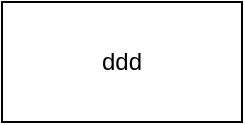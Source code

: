 <mxfile version="20.8.11" type="github"><diagram name="Page-1" id="gGKjnf9R0GFVCIic3Ptb"><mxGraphModel dx="1434" dy="795" grid="1" gridSize="10" guides="1" tooltips="1" connect="1" arrows="1" fold="1" page="1" pageScale="1" pageWidth="827" pageHeight="1169" math="0" shadow="0"><root><mxCell id="0"/><mxCell id="1" parent="0"/><mxCell id="35hwn5hD69ylx84ITy5_-1" value="ddd" style="rounded=0;whiteSpace=wrap;html=1;" parent="1" vertex="1"><mxGeometry x="250" y="210" width="120" height="60" as="geometry"/></mxCell></root></mxGraphModel></diagram></mxfile>